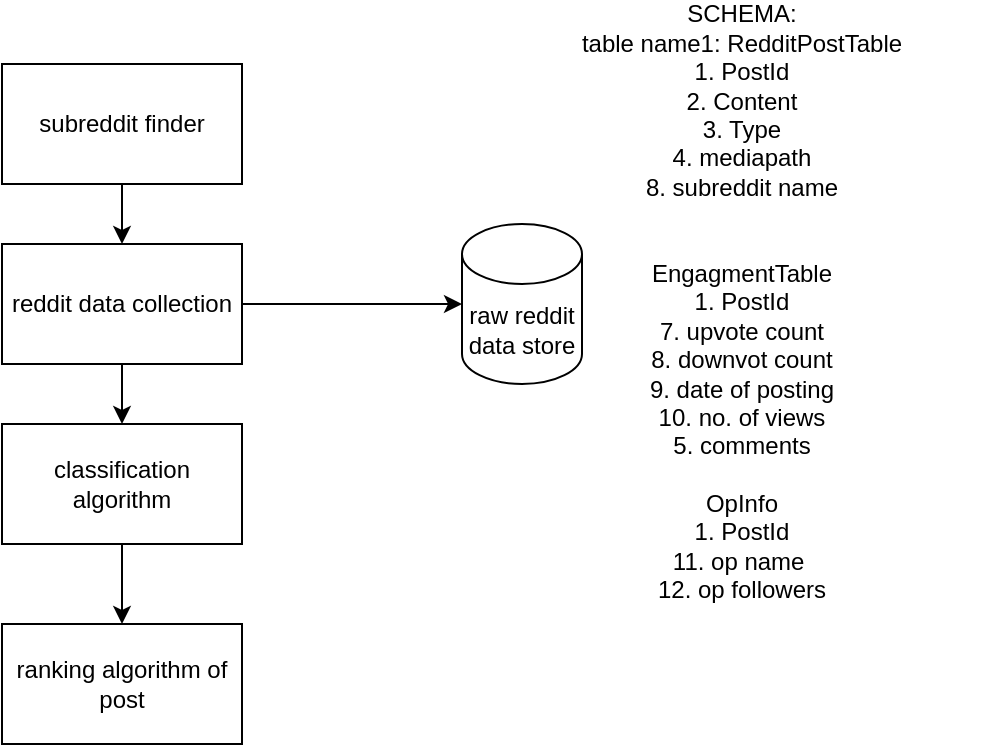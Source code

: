 <mxfile version="27.1.6">
  <diagram name="Page-1" id="ukmaq081sIkRnvvEt-1B">
    <mxGraphModel dx="1106" dy="605" grid="1" gridSize="10" guides="1" tooltips="1" connect="1" arrows="1" fold="1" page="1" pageScale="1" pageWidth="827" pageHeight="1169" math="0" shadow="0">
      <root>
        <mxCell id="0" />
        <mxCell id="1" parent="0" />
        <mxCell id="Spt6IvR1V8mImoM8i1_U-11" value="" style="edgeStyle=orthogonalEdgeStyle;rounded=0;orthogonalLoop=1;jettySize=auto;html=1;" edge="1" parent="1" source="Spt6IvR1V8mImoM8i1_U-2" target="Spt6IvR1V8mImoM8i1_U-10">
          <mxGeometry relative="1" as="geometry" />
        </mxCell>
        <mxCell id="Spt6IvR1V8mImoM8i1_U-15" value="" style="edgeStyle=orthogonalEdgeStyle;rounded=0;orthogonalLoop=1;jettySize=auto;html=1;" edge="1" parent="1" source="Spt6IvR1V8mImoM8i1_U-2" target="Spt6IvR1V8mImoM8i1_U-14">
          <mxGeometry relative="1" as="geometry" />
        </mxCell>
        <mxCell id="Spt6IvR1V8mImoM8i1_U-2" value="reddit data collection" style="rounded=0;whiteSpace=wrap;html=1;" vertex="1" parent="1">
          <mxGeometry x="330" y="130" width="120" height="60" as="geometry" />
        </mxCell>
        <mxCell id="Spt6IvR1V8mImoM8i1_U-3" value="ranking algorithm of post" style="rounded=0;whiteSpace=wrap;html=1;" vertex="1" parent="1">
          <mxGeometry x="330" y="320" width="120" height="60" as="geometry" />
        </mxCell>
        <mxCell id="Spt6IvR1V8mImoM8i1_U-9" value="" style="edgeStyle=orthogonalEdgeStyle;rounded=0;orthogonalLoop=1;jettySize=auto;html=1;" edge="1" parent="1" source="Spt6IvR1V8mImoM8i1_U-4" target="Spt6IvR1V8mImoM8i1_U-2">
          <mxGeometry relative="1" as="geometry" />
        </mxCell>
        <mxCell id="Spt6IvR1V8mImoM8i1_U-4" value="subreddit finder" style="rounded=0;whiteSpace=wrap;html=1;" vertex="1" parent="1">
          <mxGeometry x="330" y="40" width="120" height="60" as="geometry" />
        </mxCell>
        <mxCell id="Spt6IvR1V8mImoM8i1_U-12" value="" style="edgeStyle=orthogonalEdgeStyle;rounded=0;orthogonalLoop=1;jettySize=auto;html=1;" edge="1" parent="1" source="Spt6IvR1V8mImoM8i1_U-10" target="Spt6IvR1V8mImoM8i1_U-3">
          <mxGeometry relative="1" as="geometry" />
        </mxCell>
        <mxCell id="Spt6IvR1V8mImoM8i1_U-10" value="classification algorithm" style="rounded=0;whiteSpace=wrap;html=1;" vertex="1" parent="1">
          <mxGeometry x="330" y="220" width="120" height="60" as="geometry" />
        </mxCell>
        <mxCell id="Spt6IvR1V8mImoM8i1_U-14" value="raw reddit data store" style="shape=cylinder3;whiteSpace=wrap;html=1;boundedLbl=1;backgroundOutline=1;size=15;" vertex="1" parent="1">
          <mxGeometry x="560" y="120" width="60" height="80" as="geometry" />
        </mxCell>
        <mxCell id="Spt6IvR1V8mImoM8i1_U-17" value="SCHEMA:&lt;div&gt;table name1: RedditPostTable&lt;br&gt;1. PostId&lt;/div&gt;&lt;div&gt;2. Content&lt;br&gt;3. Type&lt;/div&gt;&lt;div&gt;4. mediapath&lt;/div&gt;&lt;div&gt;8. subreddit name&lt;/div&gt;&lt;div&gt;&lt;br&gt;&lt;/div&gt;&lt;div&gt;&lt;br&gt;&lt;/div&gt;&lt;div&gt;EngagmentTable&lt;/div&gt;&lt;div&gt;1. PostId&lt;/div&gt;&lt;div&gt;&lt;div&gt;7. upvote count&lt;/div&gt;&lt;div&gt;8. downvot count&lt;/div&gt;&lt;div&gt;9. date of posting&lt;/div&gt;&lt;div&gt;10. no. of views&lt;/div&gt;&lt;/div&gt;&lt;div&gt;5. comments&lt;/div&gt;&lt;div&gt;&lt;br&gt;&lt;/div&gt;&lt;div&gt;OpInfo&lt;/div&gt;&lt;div&gt;1. PostId&lt;/div&gt;&lt;div&gt;&lt;div&gt;&lt;span style=&quot;background-color: transparent; color: light-dark(rgb(0, 0, 0), rgb(255, 255, 255));&quot;&gt;11. op name&amp;nbsp;&lt;/span&gt;&lt;/div&gt;&lt;div&gt;12. op followers&lt;/div&gt;&lt;div&gt;&lt;br&gt;&lt;/div&gt;&lt;/div&gt;&lt;div&gt;&lt;br&gt;&lt;/div&gt;&lt;div&gt;&lt;br&gt;&lt;/div&gt;&lt;div&gt;&lt;br&gt;&lt;/div&gt;&lt;div&gt;&lt;br&gt;&lt;/div&gt;" style="text;html=1;align=center;verticalAlign=middle;whiteSpace=wrap;rounded=0;" vertex="1" parent="1">
          <mxGeometry x="580" y="30" width="240" height="330" as="geometry" />
        </mxCell>
      </root>
    </mxGraphModel>
  </diagram>
</mxfile>
